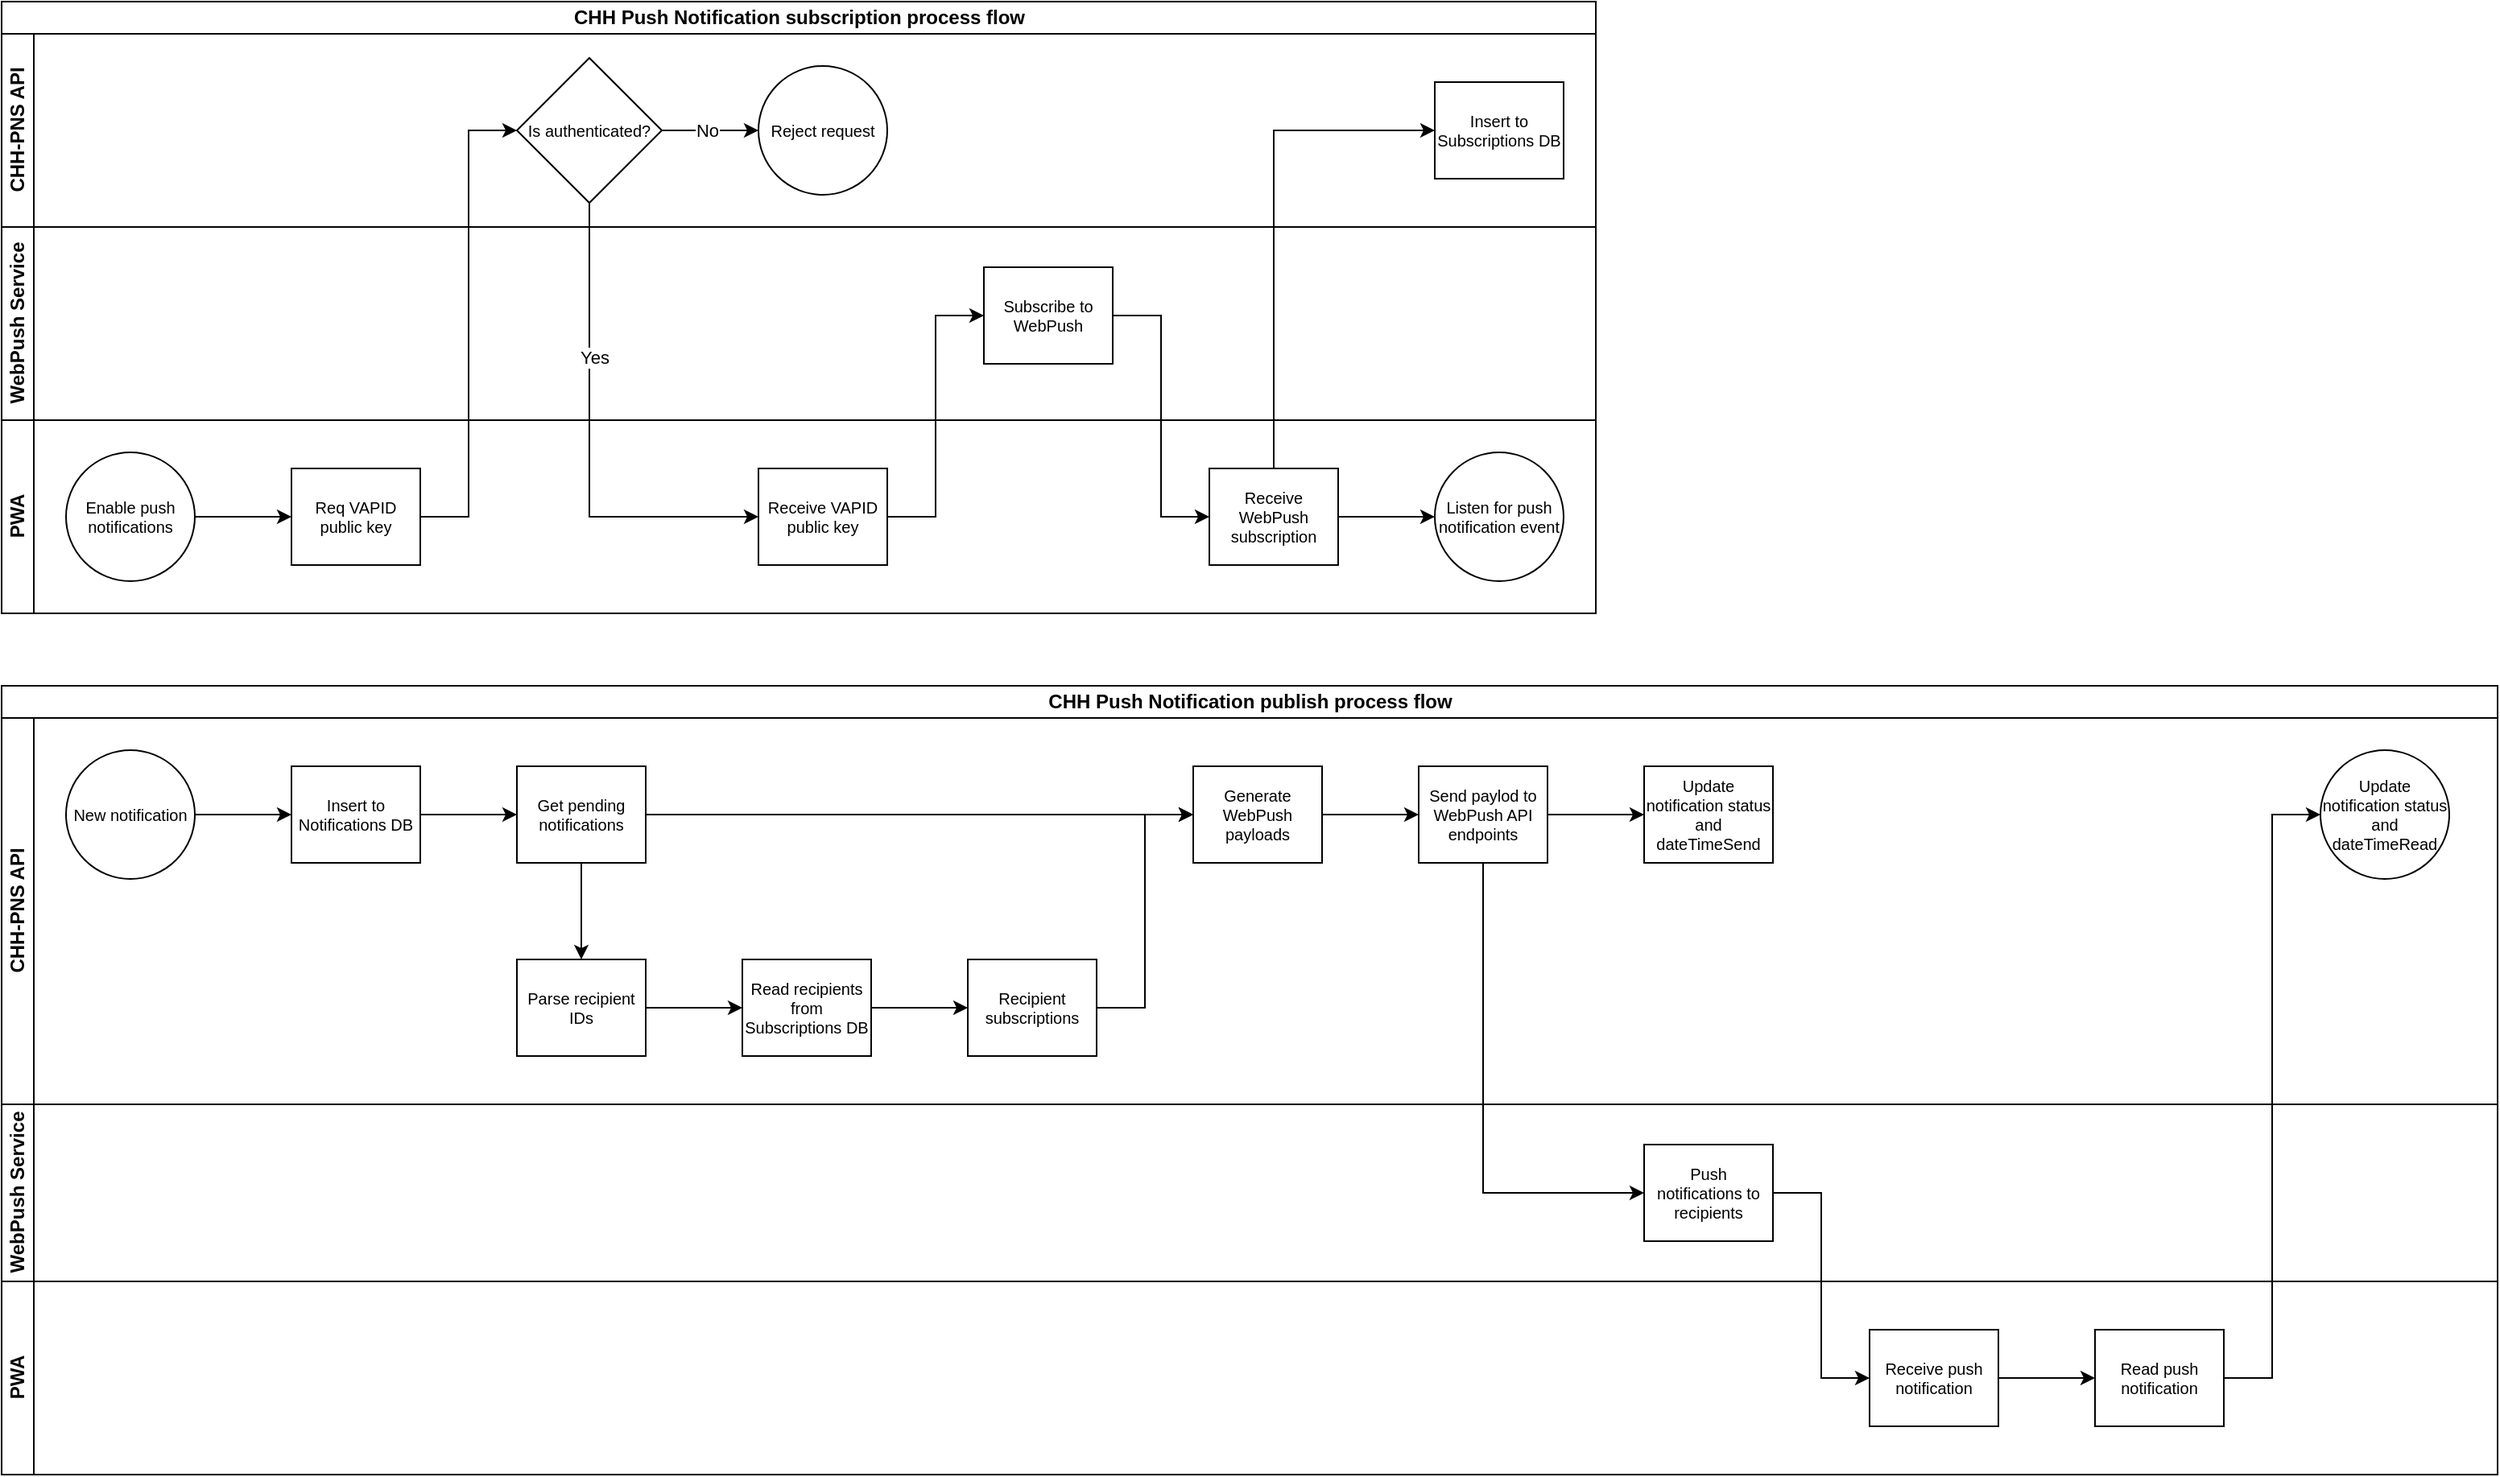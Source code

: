<mxfile version="22.1.21" type="github">
  <diagram id="prtHgNgQTEPvFCAcTncT" name="Page-1">
    <mxGraphModel dx="2261" dy="746" grid="1" gridSize="10" guides="1" tooltips="1" connect="1" arrows="1" fold="1" page="1" pageScale="1" pageWidth="827" pageHeight="1169" math="0" shadow="0">
      <root>
        <mxCell id="0" />
        <mxCell id="1" parent="0" />
        <mxCell id="sFvcIiXF0xUsBx1m542u-1" value="CHH Push Notification subscription process flow" style="swimlane;childLayout=stackLayout;resizeParent=1;resizeParentMax=0;horizontal=1;startSize=20;horizontalStack=0;html=1;" parent="1" vertex="1">
          <mxGeometry x="-500" y="335" width="990" height="380" as="geometry" />
        </mxCell>
        <mxCell id="sFvcIiXF0xUsBx1m542u-3" value="&lt;div&gt;CHH-PNS API&lt;/div&gt;" style="swimlane;startSize=20;horizontal=0;html=1;" parent="sFvcIiXF0xUsBx1m542u-1" vertex="1">
          <mxGeometry y="20" width="990" height="120" as="geometry" />
        </mxCell>
        <mxCell id="wZBj8IDymByoOP5KVI7V-3" value="" style="edgeStyle=orthogonalEdgeStyle;rounded=0;orthogonalLoop=1;jettySize=auto;html=1;" edge="1" parent="sFvcIiXF0xUsBx1m542u-3" source="wZBj8IDymByoOP5KVI7V-1" target="wZBj8IDymByoOP5KVI7V-2">
          <mxGeometry relative="1" as="geometry" />
        </mxCell>
        <mxCell id="wZBj8IDymByoOP5KVI7V-4" value="No" style="edgeLabel;html=1;align=center;verticalAlign=middle;resizable=0;points=[];" vertex="1" connectable="0" parent="wZBj8IDymByoOP5KVI7V-3">
          <mxGeometry x="-0.067" relative="1" as="geometry">
            <mxPoint as="offset" />
          </mxGeometry>
        </mxCell>
        <mxCell id="wZBj8IDymByoOP5KVI7V-1" value="Is authenticated?" style="rhombus;whiteSpace=wrap;html=1;fontSize=10;fontColor=#000000;rounded=0;rotation=0;" vertex="1" parent="sFvcIiXF0xUsBx1m542u-3">
          <mxGeometry x="320" y="15" width="90" height="90" as="geometry" />
        </mxCell>
        <mxCell id="wZBj8IDymByoOP5KVI7V-2" value="Reject request" style="ellipse;whiteSpace=wrap;html=1;fontSize=10;rotation=0;" vertex="1" parent="sFvcIiXF0xUsBx1m542u-3">
          <mxGeometry x="470" y="20" width="80" height="80" as="geometry" />
        </mxCell>
        <mxCell id="wZBj8IDymByoOP5KVI7V-69" value="&lt;font style=&quot;font-size: 10px;&quot;&gt;Insert to &lt;font style=&quot;font-size: 10px;&quot;&gt;Subscriptions DB&lt;br&gt;&lt;/font&gt;&lt;/font&gt;" style="rounded=0;whiteSpace=wrap;html=1;fontFamily=Helvetica;fontSize=10;fontColor=#000000;align=center;" vertex="1" parent="sFvcIiXF0xUsBx1m542u-3">
          <mxGeometry x="890" y="30" width="80" height="60" as="geometry" />
        </mxCell>
        <mxCell id="sFvcIiXF0xUsBx1m542u-4" value="WebPush Service" style="swimlane;startSize=20;horizontal=0;html=1;" parent="sFvcIiXF0xUsBx1m542u-1" vertex="1">
          <mxGeometry y="140" width="990" height="120" as="geometry" />
        </mxCell>
        <mxCell id="sFvcIiXF0xUsBx1m542u-13" value="Subscribe to WebPush" style="rounded=0;whiteSpace=wrap;html=1;fontFamily=Helvetica;fontSize=10;fontColor=#000000;align=center;" parent="sFvcIiXF0xUsBx1m542u-4" vertex="1">
          <mxGeometry x="610" y="25" width="80" height="60" as="geometry" />
        </mxCell>
        <mxCell id="sFvcIiXF0xUsBx1m542u-5" value="PWA" style="swimlane;startSize=20;horizontal=0;html=1;" parent="sFvcIiXF0xUsBx1m542u-1" vertex="1">
          <mxGeometry y="260" width="990" height="120" as="geometry" />
        </mxCell>
        <mxCell id="sFvcIiXF0xUsBx1m542u-8" style="edgeStyle=orthogonalEdgeStyle;rounded=0;orthogonalLoop=1;jettySize=auto;html=1;exitX=1;exitY=0.5;exitDx=0;exitDy=0;entryX=0;entryY=0.5;entryDx=0;entryDy=0;" parent="sFvcIiXF0xUsBx1m542u-5" source="sFvcIiXF0xUsBx1m542u-6" target="sFvcIiXF0xUsBx1m542u-7" edge="1">
          <mxGeometry relative="1" as="geometry" />
        </mxCell>
        <mxCell id="sFvcIiXF0xUsBx1m542u-6" value="Enable push notifications" style="ellipse;whiteSpace=wrap;html=1;fontSize=10;rotation=0;" parent="sFvcIiXF0xUsBx1m542u-5" vertex="1">
          <mxGeometry x="40" y="20" width="80" height="80" as="geometry" />
        </mxCell>
        <mxCell id="sFvcIiXF0xUsBx1m542u-7" value="Req VAPID public key" style="rounded=0;whiteSpace=wrap;html=1;fontFamily=Helvetica;fontSize=10;fontColor=#000000;align=center;" parent="sFvcIiXF0xUsBx1m542u-5" vertex="1">
          <mxGeometry x="180" y="30" width="80" height="60" as="geometry" />
        </mxCell>
        <mxCell id="wZBj8IDymByoOP5KVI7V-5" value="Receive VAPID public key" style="rounded=0;whiteSpace=wrap;html=1;fontFamily=Helvetica;fontSize=10;fontColor=#000000;align=center;" vertex="1" parent="sFvcIiXF0xUsBx1m542u-5">
          <mxGeometry x="470" y="30" width="80" height="60" as="geometry" />
        </mxCell>
        <mxCell id="wZBj8IDymByoOP5KVI7V-13" style="edgeStyle=orthogonalEdgeStyle;rounded=0;orthogonalLoop=1;jettySize=auto;html=1;exitX=1;exitY=0.5;exitDx=0;exitDy=0;entryX=0;entryY=0.5;entryDx=0;entryDy=0;" edge="1" parent="sFvcIiXF0xUsBx1m542u-5" source="wZBj8IDymByoOP5KVI7V-10" target="wZBj8IDymByoOP5KVI7V-12">
          <mxGeometry relative="1" as="geometry" />
        </mxCell>
        <mxCell id="wZBj8IDymByoOP5KVI7V-10" value="Receive WebPush subscription" style="rounded=0;whiteSpace=wrap;html=1;fontFamily=Helvetica;fontSize=10;fontColor=#000000;align=center;" vertex="1" parent="sFvcIiXF0xUsBx1m542u-5">
          <mxGeometry x="750" y="30" width="80" height="60" as="geometry" />
        </mxCell>
        <mxCell id="wZBj8IDymByoOP5KVI7V-12" value="Listen for push notification event" style="ellipse;whiteSpace=wrap;html=1;fontSize=10;rotation=0;" vertex="1" parent="sFvcIiXF0xUsBx1m542u-5">
          <mxGeometry x="890" y="20" width="80" height="80" as="geometry" />
        </mxCell>
        <mxCell id="sFvcIiXF0xUsBx1m542u-10" style="edgeStyle=orthogonalEdgeStyle;rounded=0;orthogonalLoop=1;jettySize=auto;html=1;exitX=1;exitY=0.5;exitDx=0;exitDy=0;entryX=0;entryY=0.5;entryDx=0;entryDy=0;" parent="sFvcIiXF0xUsBx1m542u-1" source="sFvcIiXF0xUsBx1m542u-7" target="wZBj8IDymByoOP5KVI7V-1" edge="1">
          <mxGeometry relative="1" as="geometry">
            <mxPoint x="320" y="305" as="targetPoint" />
          </mxGeometry>
        </mxCell>
        <mxCell id="wZBj8IDymByoOP5KVI7V-7" style="edgeStyle=orthogonalEdgeStyle;rounded=0;orthogonalLoop=1;jettySize=auto;html=1;exitX=0.5;exitY=1;exitDx=0;exitDy=0;entryX=0;entryY=0.5;entryDx=0;entryDy=0;" edge="1" parent="sFvcIiXF0xUsBx1m542u-1" source="wZBj8IDymByoOP5KVI7V-1" target="wZBj8IDymByoOP5KVI7V-5">
          <mxGeometry relative="1" as="geometry" />
        </mxCell>
        <mxCell id="wZBj8IDymByoOP5KVI7V-8" value="Yes" style="edgeLabel;html=1;align=center;verticalAlign=middle;resizable=0;points=[];" vertex="1" connectable="0" parent="wZBj8IDymByoOP5KVI7V-7">
          <mxGeometry x="-0.36" y="3" relative="1" as="geometry">
            <mxPoint as="offset" />
          </mxGeometry>
        </mxCell>
        <mxCell id="wZBj8IDymByoOP5KVI7V-9" style="edgeStyle=orthogonalEdgeStyle;rounded=0;orthogonalLoop=1;jettySize=auto;html=1;exitX=1;exitY=0.5;exitDx=0;exitDy=0;entryX=0;entryY=0.5;entryDx=0;entryDy=0;" edge="1" parent="sFvcIiXF0xUsBx1m542u-1" source="wZBj8IDymByoOP5KVI7V-5" target="sFvcIiXF0xUsBx1m542u-13">
          <mxGeometry relative="1" as="geometry" />
        </mxCell>
        <mxCell id="wZBj8IDymByoOP5KVI7V-11" style="edgeStyle=orthogonalEdgeStyle;rounded=0;orthogonalLoop=1;jettySize=auto;html=1;exitX=1;exitY=0.5;exitDx=0;exitDy=0;entryX=0;entryY=0.5;entryDx=0;entryDy=0;" edge="1" parent="sFvcIiXF0xUsBx1m542u-1" source="sFvcIiXF0xUsBx1m542u-13" target="wZBj8IDymByoOP5KVI7V-10">
          <mxGeometry relative="1" as="geometry" />
        </mxCell>
        <mxCell id="wZBj8IDymByoOP5KVI7V-71" style="edgeStyle=orthogonalEdgeStyle;rounded=0;orthogonalLoop=1;jettySize=auto;html=1;exitX=0.5;exitY=0;exitDx=0;exitDy=0;entryX=0;entryY=0.5;entryDx=0;entryDy=0;" edge="1" parent="sFvcIiXF0xUsBx1m542u-1" source="wZBj8IDymByoOP5KVI7V-10" target="wZBj8IDymByoOP5KVI7V-69">
          <mxGeometry relative="1" as="geometry" />
        </mxCell>
        <mxCell id="wZBj8IDymByoOP5KVI7V-19" value="CHH Push Notification publish process flow" style="swimlane;childLayout=stackLayout;resizeParent=1;resizeParentMax=0;horizontal=1;startSize=20;horizontalStack=0;html=1;" vertex="1" parent="1">
          <mxGeometry x="-500" y="760" width="1550" height="490" as="geometry" />
        </mxCell>
        <mxCell id="wZBj8IDymByoOP5KVI7V-20" value="&lt;div&gt;CHH-PNS API&lt;/div&gt;" style="swimlane;startSize=20;horizontal=0;html=1;" vertex="1" parent="wZBj8IDymByoOP5KVI7V-19">
          <mxGeometry y="20" width="1550" height="240" as="geometry" />
        </mxCell>
        <mxCell id="wZBj8IDymByoOP5KVI7V-42" value="New notification" style="ellipse;whiteSpace=wrap;html=1;fontSize=10;rotation=0;" vertex="1" parent="wZBj8IDymByoOP5KVI7V-20">
          <mxGeometry x="40" y="20" width="80" height="80" as="geometry" />
        </mxCell>
        <mxCell id="wZBj8IDymByoOP5KVI7V-46" style="edgeStyle=orthogonalEdgeStyle;rounded=0;orthogonalLoop=1;jettySize=auto;html=1;entryX=0;entryY=0.5;entryDx=0;entryDy=0;exitX=1;exitY=0.5;exitDx=0;exitDy=0;" edge="1" parent="wZBj8IDymByoOP5KVI7V-20" source="wZBj8IDymByoOP5KVI7V-72" target="wZBj8IDymByoOP5KVI7V-45">
          <mxGeometry relative="1" as="geometry">
            <mxPoint x="280" y="140" as="sourcePoint" />
          </mxGeometry>
        </mxCell>
        <mxCell id="wZBj8IDymByoOP5KVI7V-44" style="edgeStyle=orthogonalEdgeStyle;rounded=0;orthogonalLoop=1;jettySize=auto;html=1;exitX=1;exitY=0.5;exitDx=0;exitDy=0;entryX=0;entryY=0.5;entryDx=0;entryDy=0;" edge="1" parent="wZBj8IDymByoOP5KVI7V-20" source="wZBj8IDymByoOP5KVI7V-42" target="wZBj8IDymByoOP5KVI7V-72">
          <mxGeometry relative="1" as="geometry">
            <mxPoint x="180" y="60" as="targetPoint" />
          </mxGeometry>
        </mxCell>
        <mxCell id="wZBj8IDymByoOP5KVI7V-56" value="" style="edgeStyle=orthogonalEdgeStyle;rounded=0;orthogonalLoop=1;jettySize=auto;html=1;entryX=0.5;entryY=0;entryDx=0;entryDy=0;" edge="1" parent="wZBj8IDymByoOP5KVI7V-20" source="wZBj8IDymByoOP5KVI7V-45" target="wZBj8IDymByoOP5KVI7V-57">
          <mxGeometry relative="1" as="geometry">
            <mxPoint x="500" y="120" as="targetPoint" />
          </mxGeometry>
        </mxCell>
        <mxCell id="wZBj8IDymByoOP5KVI7V-61" style="edgeStyle=orthogonalEdgeStyle;rounded=0;orthogonalLoop=1;jettySize=auto;html=1;exitX=1;exitY=0.5;exitDx=0;exitDy=0;entryX=0;entryY=0.5;entryDx=0;entryDy=0;" edge="1" parent="wZBj8IDymByoOP5KVI7V-20" source="wZBj8IDymByoOP5KVI7V-45" target="wZBj8IDymByoOP5KVI7V-59">
          <mxGeometry relative="1" as="geometry" />
        </mxCell>
        <mxCell id="wZBj8IDymByoOP5KVI7V-45" value="Get pending notifications" style="rounded=0;whiteSpace=wrap;html=1;fontFamily=Helvetica;fontSize=10;fontColor=#000000;align=center;" vertex="1" parent="wZBj8IDymByoOP5KVI7V-20">
          <mxGeometry x="320" y="30" width="80" height="60" as="geometry" />
        </mxCell>
        <mxCell id="wZBj8IDymByoOP5KVI7V-52" style="edgeStyle=orthogonalEdgeStyle;rounded=0;orthogonalLoop=1;jettySize=auto;html=1;exitX=1;exitY=0.5;exitDx=0;exitDy=0;entryX=0;entryY=0.5;entryDx=0;entryDy=0;" edge="1" parent="wZBj8IDymByoOP5KVI7V-20" source="wZBj8IDymByoOP5KVI7V-88" target="wZBj8IDymByoOP5KVI7V-51">
          <mxGeometry relative="1" as="geometry">
            <mxPoint x="540" y="180" as="sourcePoint" />
          </mxGeometry>
        </mxCell>
        <mxCell id="wZBj8IDymByoOP5KVI7V-60" style="edgeStyle=orthogonalEdgeStyle;rounded=0;orthogonalLoop=1;jettySize=auto;html=1;exitX=1;exitY=0.5;exitDx=0;exitDy=0;entryX=0;entryY=0.5;entryDx=0;entryDy=0;" edge="1" parent="wZBj8IDymByoOP5KVI7V-20" source="wZBj8IDymByoOP5KVI7V-51" target="wZBj8IDymByoOP5KVI7V-59">
          <mxGeometry relative="1" as="geometry" />
        </mxCell>
        <mxCell id="wZBj8IDymByoOP5KVI7V-51" value="Recipient subscriptions" style="rounded=0;whiteSpace=wrap;html=1;fontFamily=Helvetica;fontSize=10;fontColor=#000000;align=center;" vertex="1" parent="wZBj8IDymByoOP5KVI7V-20">
          <mxGeometry x="600" y="150" width="80" height="60" as="geometry" />
        </mxCell>
        <mxCell id="wZBj8IDymByoOP5KVI7V-57" value="Parse recipient IDs" style="rounded=0;whiteSpace=wrap;html=1;fontFamily=Helvetica;fontSize=10;fontColor=#000000;align=center;" vertex="1" parent="wZBj8IDymByoOP5KVI7V-20">
          <mxGeometry x="320" y="150" width="80" height="60" as="geometry" />
        </mxCell>
        <mxCell id="wZBj8IDymByoOP5KVI7V-58" style="edgeStyle=orthogonalEdgeStyle;rounded=0;orthogonalLoop=1;jettySize=auto;html=1;exitX=1;exitY=0.5;exitDx=0;exitDy=0;entryX=0;entryY=0.5;entryDx=0;entryDy=0;" edge="1" parent="wZBj8IDymByoOP5KVI7V-20" source="wZBj8IDymByoOP5KVI7V-57" target="wZBj8IDymByoOP5KVI7V-88">
          <mxGeometry relative="1" as="geometry">
            <mxPoint x="460" y="180" as="targetPoint" />
          </mxGeometry>
        </mxCell>
        <mxCell id="wZBj8IDymByoOP5KVI7V-59" value="Generate WebPush payloads" style="rounded=0;whiteSpace=wrap;html=1;fontFamily=Helvetica;fontSize=10;fontColor=#000000;align=center;" vertex="1" parent="wZBj8IDymByoOP5KVI7V-20">
          <mxGeometry x="740" y="30" width="80" height="60" as="geometry" />
        </mxCell>
        <mxCell id="wZBj8IDymByoOP5KVI7V-72" value="&lt;font style=&quot;font-size: 10px;&quot;&gt;Insert to &lt;font style=&quot;font-size: 10px;&quot;&gt;Notifications DB&lt;/font&gt;&lt;/font&gt;" style="rounded=0;whiteSpace=wrap;html=1;fontFamily=Helvetica;fontSize=10;fontColor=#000000;align=center;" vertex="1" parent="wZBj8IDymByoOP5KVI7V-20">
          <mxGeometry x="180" y="30" width="80" height="60" as="geometry" />
        </mxCell>
        <mxCell id="wZBj8IDymByoOP5KVI7V-88" value="&lt;font style=&quot;font-size: 10px;&quot;&gt;Read recipients from Subscriptions DB&lt;br&gt;&lt;/font&gt;" style="rounded=0;whiteSpace=wrap;html=1;fontFamily=Helvetica;fontSize=10;fontColor=#000000;align=center;" vertex="1" parent="wZBj8IDymByoOP5KVI7V-20">
          <mxGeometry x="460" y="150" width="80" height="60" as="geometry" />
        </mxCell>
        <mxCell id="wZBj8IDymByoOP5KVI7V-97" style="edgeStyle=orthogonalEdgeStyle;rounded=0;orthogonalLoop=1;jettySize=auto;html=1;exitX=1;exitY=0.5;exitDx=0;exitDy=0;entryX=0;entryY=0.5;entryDx=0;entryDy=0;" edge="1" parent="wZBj8IDymByoOP5KVI7V-20" source="wZBj8IDymByoOP5KVI7V-89" target="wZBj8IDymByoOP5KVI7V-96">
          <mxGeometry relative="1" as="geometry" />
        </mxCell>
        <mxCell id="wZBj8IDymByoOP5KVI7V-89" value="Send paylod to WebPush API endpoints" style="rounded=0;whiteSpace=wrap;html=1;fontFamily=Helvetica;fontSize=10;fontColor=#000000;align=center;" vertex="1" parent="wZBj8IDymByoOP5KVI7V-20">
          <mxGeometry x="880" y="30" width="80" height="60" as="geometry" />
        </mxCell>
        <mxCell id="wZBj8IDymByoOP5KVI7V-95" value="Update notification status and dateTimeRead" style="ellipse;whiteSpace=wrap;html=1;fontSize=10;rotation=0;" vertex="1" parent="wZBj8IDymByoOP5KVI7V-20">
          <mxGeometry x="1440" y="20" width="80" height="80" as="geometry" />
        </mxCell>
        <mxCell id="wZBj8IDymByoOP5KVI7V-90" style="edgeStyle=orthogonalEdgeStyle;rounded=0;orthogonalLoop=1;jettySize=auto;html=1;exitX=1;exitY=0.5;exitDx=0;exitDy=0;entryX=0;entryY=0.5;entryDx=0;entryDy=0;" edge="1" parent="wZBj8IDymByoOP5KVI7V-20" source="wZBj8IDymByoOP5KVI7V-59" target="wZBj8IDymByoOP5KVI7V-89">
          <mxGeometry relative="1" as="geometry" />
        </mxCell>
        <mxCell id="wZBj8IDymByoOP5KVI7V-96" value="Update notification status and dateTimeSend" style="rounded=0;whiteSpace=wrap;html=1;fontFamily=Helvetica;fontSize=10;fontColor=#000000;align=center;" vertex="1" parent="wZBj8IDymByoOP5KVI7V-20">
          <mxGeometry x="1020" y="30" width="80" height="60" as="geometry" />
        </mxCell>
        <mxCell id="wZBj8IDymByoOP5KVI7V-26" value="WebPush Service" style="swimlane;startSize=20;horizontal=0;html=1;" vertex="1" parent="wZBj8IDymByoOP5KVI7V-19">
          <mxGeometry y="260" width="1550" height="110" as="geometry" />
        </mxCell>
        <mxCell id="wZBj8IDymByoOP5KVI7V-62" value="Push notifications to recipients" style="rounded=0;whiteSpace=wrap;html=1;fontFamily=Helvetica;fontSize=10;fontColor=#000000;align=center;" vertex="1" parent="wZBj8IDymByoOP5KVI7V-26">
          <mxGeometry x="1020" y="25" width="80" height="60" as="geometry" />
        </mxCell>
        <mxCell id="wZBj8IDymByoOP5KVI7V-28" value="PWA" style="swimlane;startSize=20;horizontal=0;html=1;" vertex="1" parent="wZBj8IDymByoOP5KVI7V-19">
          <mxGeometry y="370" width="1550" height="120" as="geometry" />
        </mxCell>
        <mxCell id="wZBj8IDymByoOP5KVI7V-92" style="edgeStyle=orthogonalEdgeStyle;rounded=0;orthogonalLoop=1;jettySize=auto;html=1;exitX=1;exitY=0.5;exitDx=0;exitDy=0;entryX=0;entryY=0.5;entryDx=0;entryDy=0;" edge="1" parent="wZBj8IDymByoOP5KVI7V-28" source="wZBj8IDymByoOP5KVI7V-68" target="wZBj8IDymByoOP5KVI7V-91">
          <mxGeometry relative="1" as="geometry" />
        </mxCell>
        <mxCell id="wZBj8IDymByoOP5KVI7V-68" value="Receive push notification" style="rounded=0;whiteSpace=wrap;html=1;fontFamily=Helvetica;fontSize=10;fontColor=#000000;align=center;" vertex="1" parent="wZBj8IDymByoOP5KVI7V-28">
          <mxGeometry x="1160" y="30" width="80" height="60" as="geometry" />
        </mxCell>
        <mxCell id="wZBj8IDymByoOP5KVI7V-91" value="Read push notification" style="rounded=0;whiteSpace=wrap;html=1;fontFamily=Helvetica;fontSize=10;fontColor=#000000;align=center;" vertex="1" parent="wZBj8IDymByoOP5KVI7V-28">
          <mxGeometry x="1300" y="30" width="80" height="60" as="geometry" />
        </mxCell>
        <mxCell id="wZBj8IDymByoOP5KVI7V-63" style="edgeStyle=orthogonalEdgeStyle;rounded=0;orthogonalLoop=1;jettySize=auto;html=1;exitX=0.5;exitY=1;exitDx=0;exitDy=0;entryX=0;entryY=0.5;entryDx=0;entryDy=0;" edge="1" parent="wZBj8IDymByoOP5KVI7V-19" source="wZBj8IDymByoOP5KVI7V-89" target="wZBj8IDymByoOP5KVI7V-62">
          <mxGeometry relative="1" as="geometry" />
        </mxCell>
        <mxCell id="wZBj8IDymByoOP5KVI7V-65" style="edgeStyle=orthogonalEdgeStyle;rounded=0;orthogonalLoop=1;jettySize=auto;html=1;exitX=1;exitY=0.5;exitDx=0;exitDy=0;entryX=0;entryY=0.5;entryDx=0;entryDy=0;" edge="1" parent="wZBj8IDymByoOP5KVI7V-19" source="wZBj8IDymByoOP5KVI7V-62" target="wZBj8IDymByoOP5KVI7V-68">
          <mxGeometry relative="1" as="geometry">
            <mxPoint x="1020" y="315" as="targetPoint" />
          </mxGeometry>
        </mxCell>
        <mxCell id="wZBj8IDymByoOP5KVI7V-94" style="edgeStyle=orthogonalEdgeStyle;rounded=0;orthogonalLoop=1;jettySize=auto;html=1;exitX=1;exitY=0.5;exitDx=0;exitDy=0;entryX=0;entryY=0.5;entryDx=0;entryDy=0;" edge="1" parent="wZBj8IDymByoOP5KVI7V-19" source="wZBj8IDymByoOP5KVI7V-91" target="wZBj8IDymByoOP5KVI7V-95">
          <mxGeometry relative="1" as="geometry">
            <mxPoint x="1250" y="80" as="targetPoint" />
          </mxGeometry>
        </mxCell>
      </root>
    </mxGraphModel>
  </diagram>
</mxfile>
